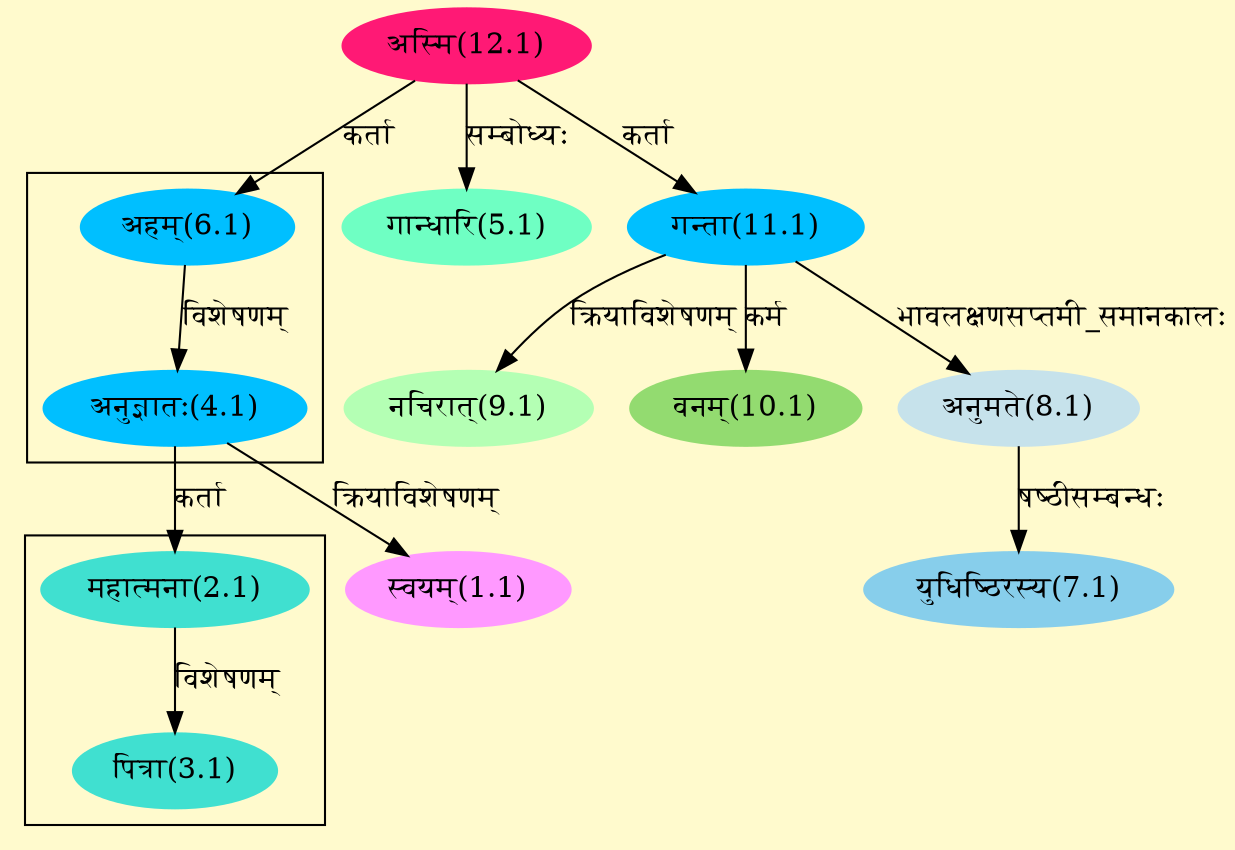 digraph G{
rankdir=BT;
 compound=true;
 bgcolor="lemonchiffon1";

subgraph cluster_1{
Node3_1 [style=filled, color="#40E0D0" label = "पित्रा(3.1)"]
Node2_1 [style=filled, color="#40E0D0" label = "महात्मना(2.1)"]

}

subgraph cluster_2{
Node4_1 [style=filled, color="#00BFFF" label = "अनुज्ञातः(4.1)"]
Node6_1 [style=filled, color="#00BFFF" label = "अहम्(6.1)"]

}
Node1_1 [style=filled, color="#FF99FF" label = "स्वयम्(1.1)"]
Node4_1 [style=filled, color="#00BFFF" label = "अनुज्ञातः(4.1)"]
Node2_1 [style=filled, color="#40E0D0" label = "महात्मना(2.1)"]
Node5_1 [style=filled, color="#6FFFC3" label = "गान्धारि(5.1)"]
Node12_1 [style=filled, color="#FF1975" label = "अस्मि(12.1)"]
Node6_1 [style=filled, color="#00BFFF" label = "अहम्(6.1)"]
Node7_1 [style=filled, color="#87CEEB" label = "युधिष्ठिरस्य(7.1)"]
Node8_1 [style=filled, color="#C6E2EB" label = "अनुमते(8.1)"]
Node11_1 [style=filled, color="#00BFFF" label = "गन्ता(11.1)"]
Node9_1 [style=filled, color="#B4FFB4" label = "नचिरात्(9.1)"]
Node10_1 [style=filled, color="#93DB70" label = "वनम्(10.1)"]
/* Start of Relations section */

Node1_1 -> Node4_1 [  label="क्रियाविशेषणम्"  dir="back" ]
Node2_1 -> Node4_1 [  label="कर्ता"  dir="back" ]
Node3_1 -> Node2_1 [  label="विशेषणम्"  dir="back" ]
Node4_1 -> Node6_1 [  label="विशेषणम्"  dir="back" ]
Node5_1 -> Node12_1 [  label="सम्बोध्यः"  dir="back" ]
Node6_1 -> Node12_1 [  label="कर्ता"  dir="back" ]
Node7_1 -> Node8_1 [  label="षष्ठीसम्बन्धः"  dir="back" ]
Node8_1 -> Node11_1 [  label="भावलक्षणसप्तमी_समानकालः"  dir="back" ]
Node9_1 -> Node11_1 [  label="क्रियाविशेषणम्"  dir="back" ]
Node10_1 -> Node11_1 [  label="कर्म"  dir="back" ]
Node11_1 -> Node12_1 [  label="कर्ता"  dir="back" ]
}
